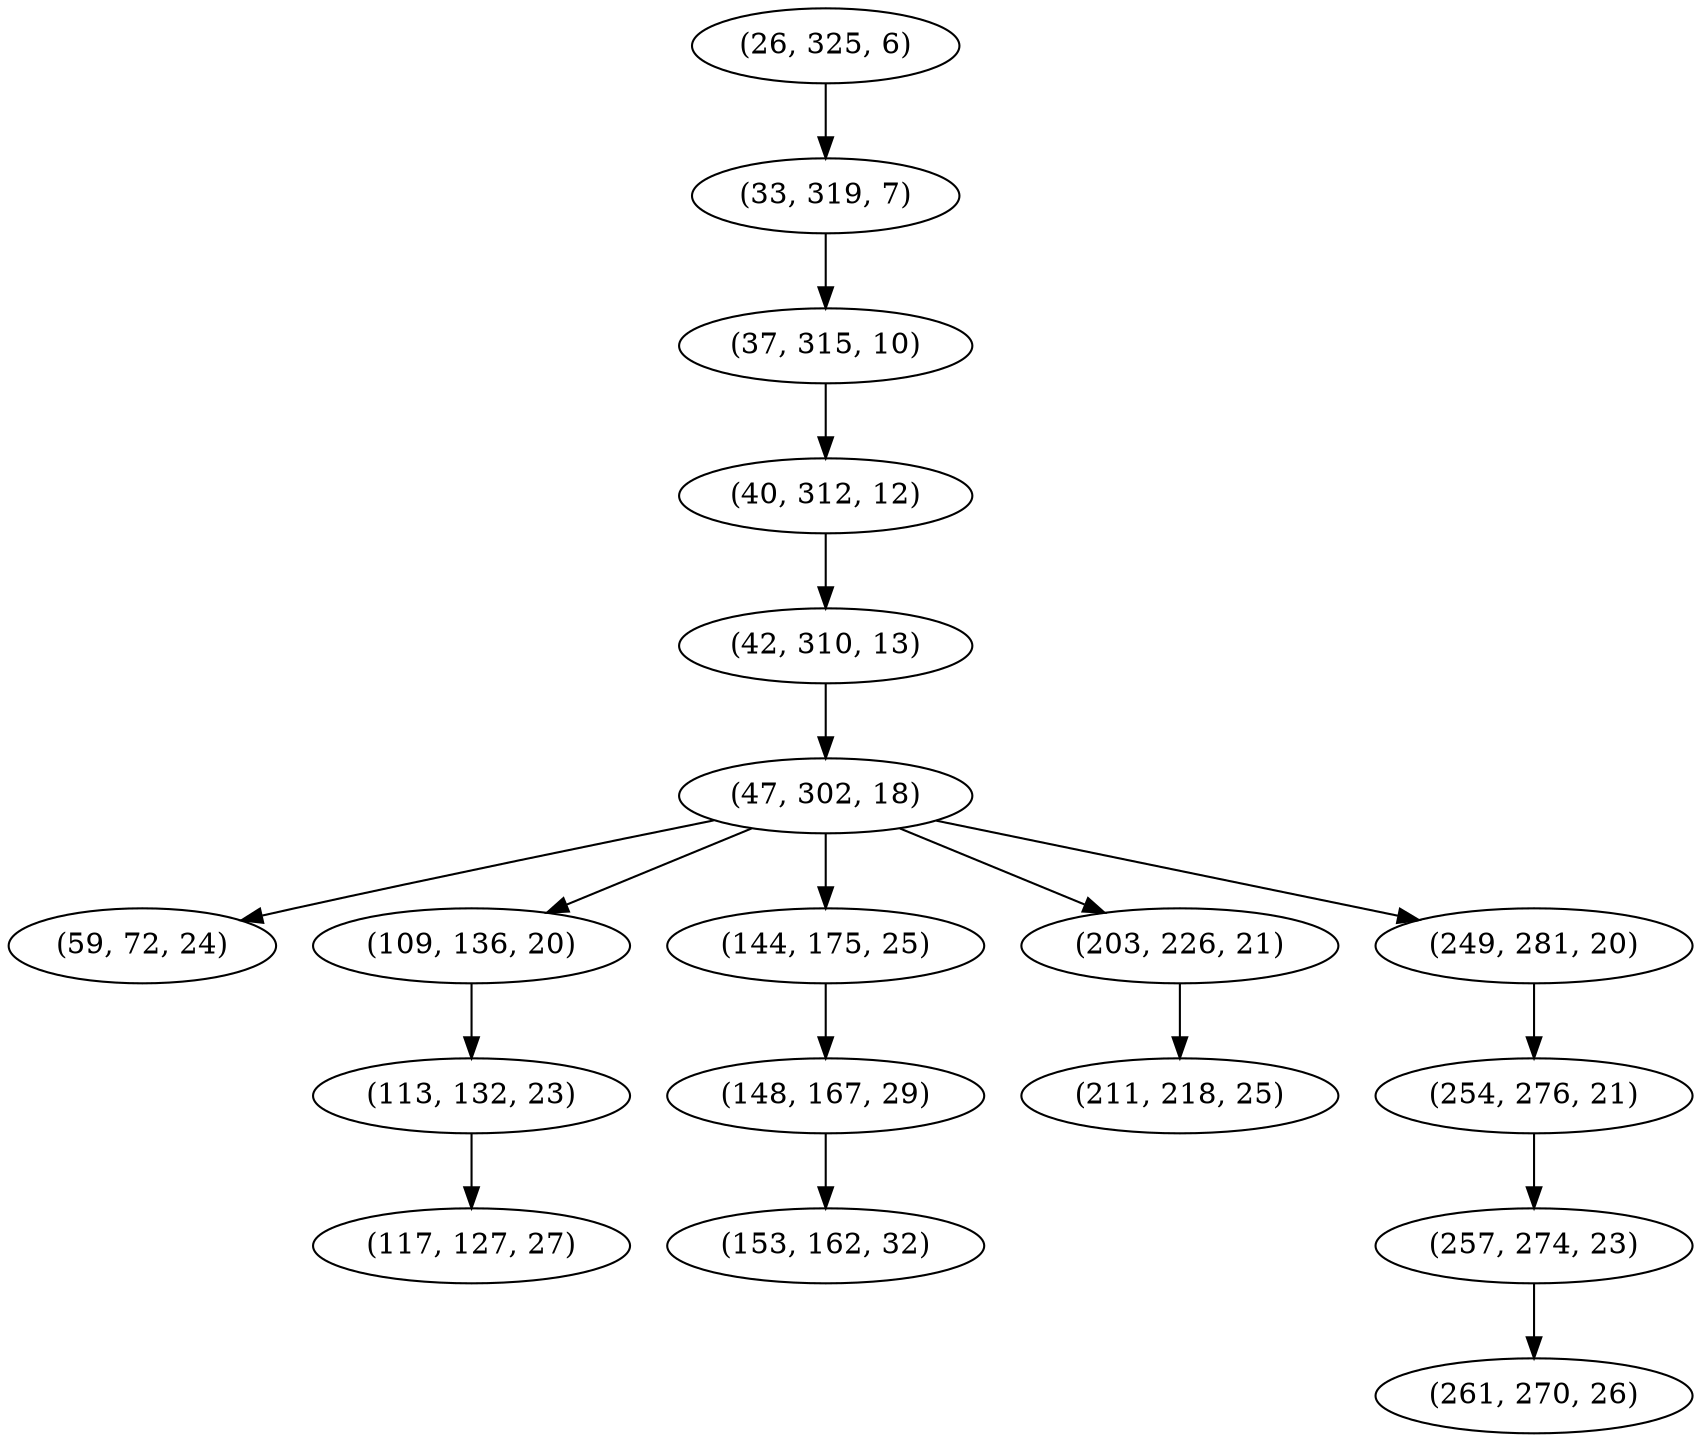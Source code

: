 digraph tree {
    "(26, 325, 6)";
    "(33, 319, 7)";
    "(37, 315, 10)";
    "(40, 312, 12)";
    "(42, 310, 13)";
    "(47, 302, 18)";
    "(59, 72, 24)";
    "(109, 136, 20)";
    "(113, 132, 23)";
    "(117, 127, 27)";
    "(144, 175, 25)";
    "(148, 167, 29)";
    "(153, 162, 32)";
    "(203, 226, 21)";
    "(211, 218, 25)";
    "(249, 281, 20)";
    "(254, 276, 21)";
    "(257, 274, 23)";
    "(261, 270, 26)";
    "(26, 325, 6)" -> "(33, 319, 7)";
    "(33, 319, 7)" -> "(37, 315, 10)";
    "(37, 315, 10)" -> "(40, 312, 12)";
    "(40, 312, 12)" -> "(42, 310, 13)";
    "(42, 310, 13)" -> "(47, 302, 18)";
    "(47, 302, 18)" -> "(59, 72, 24)";
    "(47, 302, 18)" -> "(109, 136, 20)";
    "(47, 302, 18)" -> "(144, 175, 25)";
    "(47, 302, 18)" -> "(203, 226, 21)";
    "(47, 302, 18)" -> "(249, 281, 20)";
    "(109, 136, 20)" -> "(113, 132, 23)";
    "(113, 132, 23)" -> "(117, 127, 27)";
    "(144, 175, 25)" -> "(148, 167, 29)";
    "(148, 167, 29)" -> "(153, 162, 32)";
    "(203, 226, 21)" -> "(211, 218, 25)";
    "(249, 281, 20)" -> "(254, 276, 21)";
    "(254, 276, 21)" -> "(257, 274, 23)";
    "(257, 274, 23)" -> "(261, 270, 26)";
}
